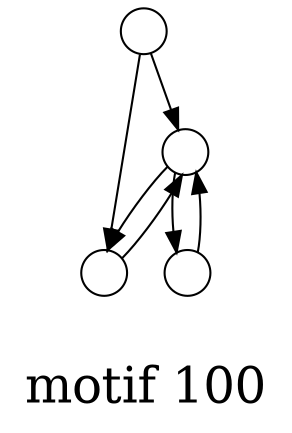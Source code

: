 /*****
motif 100
*****/

digraph G {
  graph [splines=false overlap=false]
  node  [shape=ellipse, width=0.3, height=0.3, label=""]
  0 ;
  1 ;
  2 ;
  3 ;
  0 -> 1;
  0 -> 2;
  1 -> 0;
  2 -> 0;
  3 -> 0;
  3 -> 1;
  label = "\nmotif 100\n";  fontsize=24;
}

